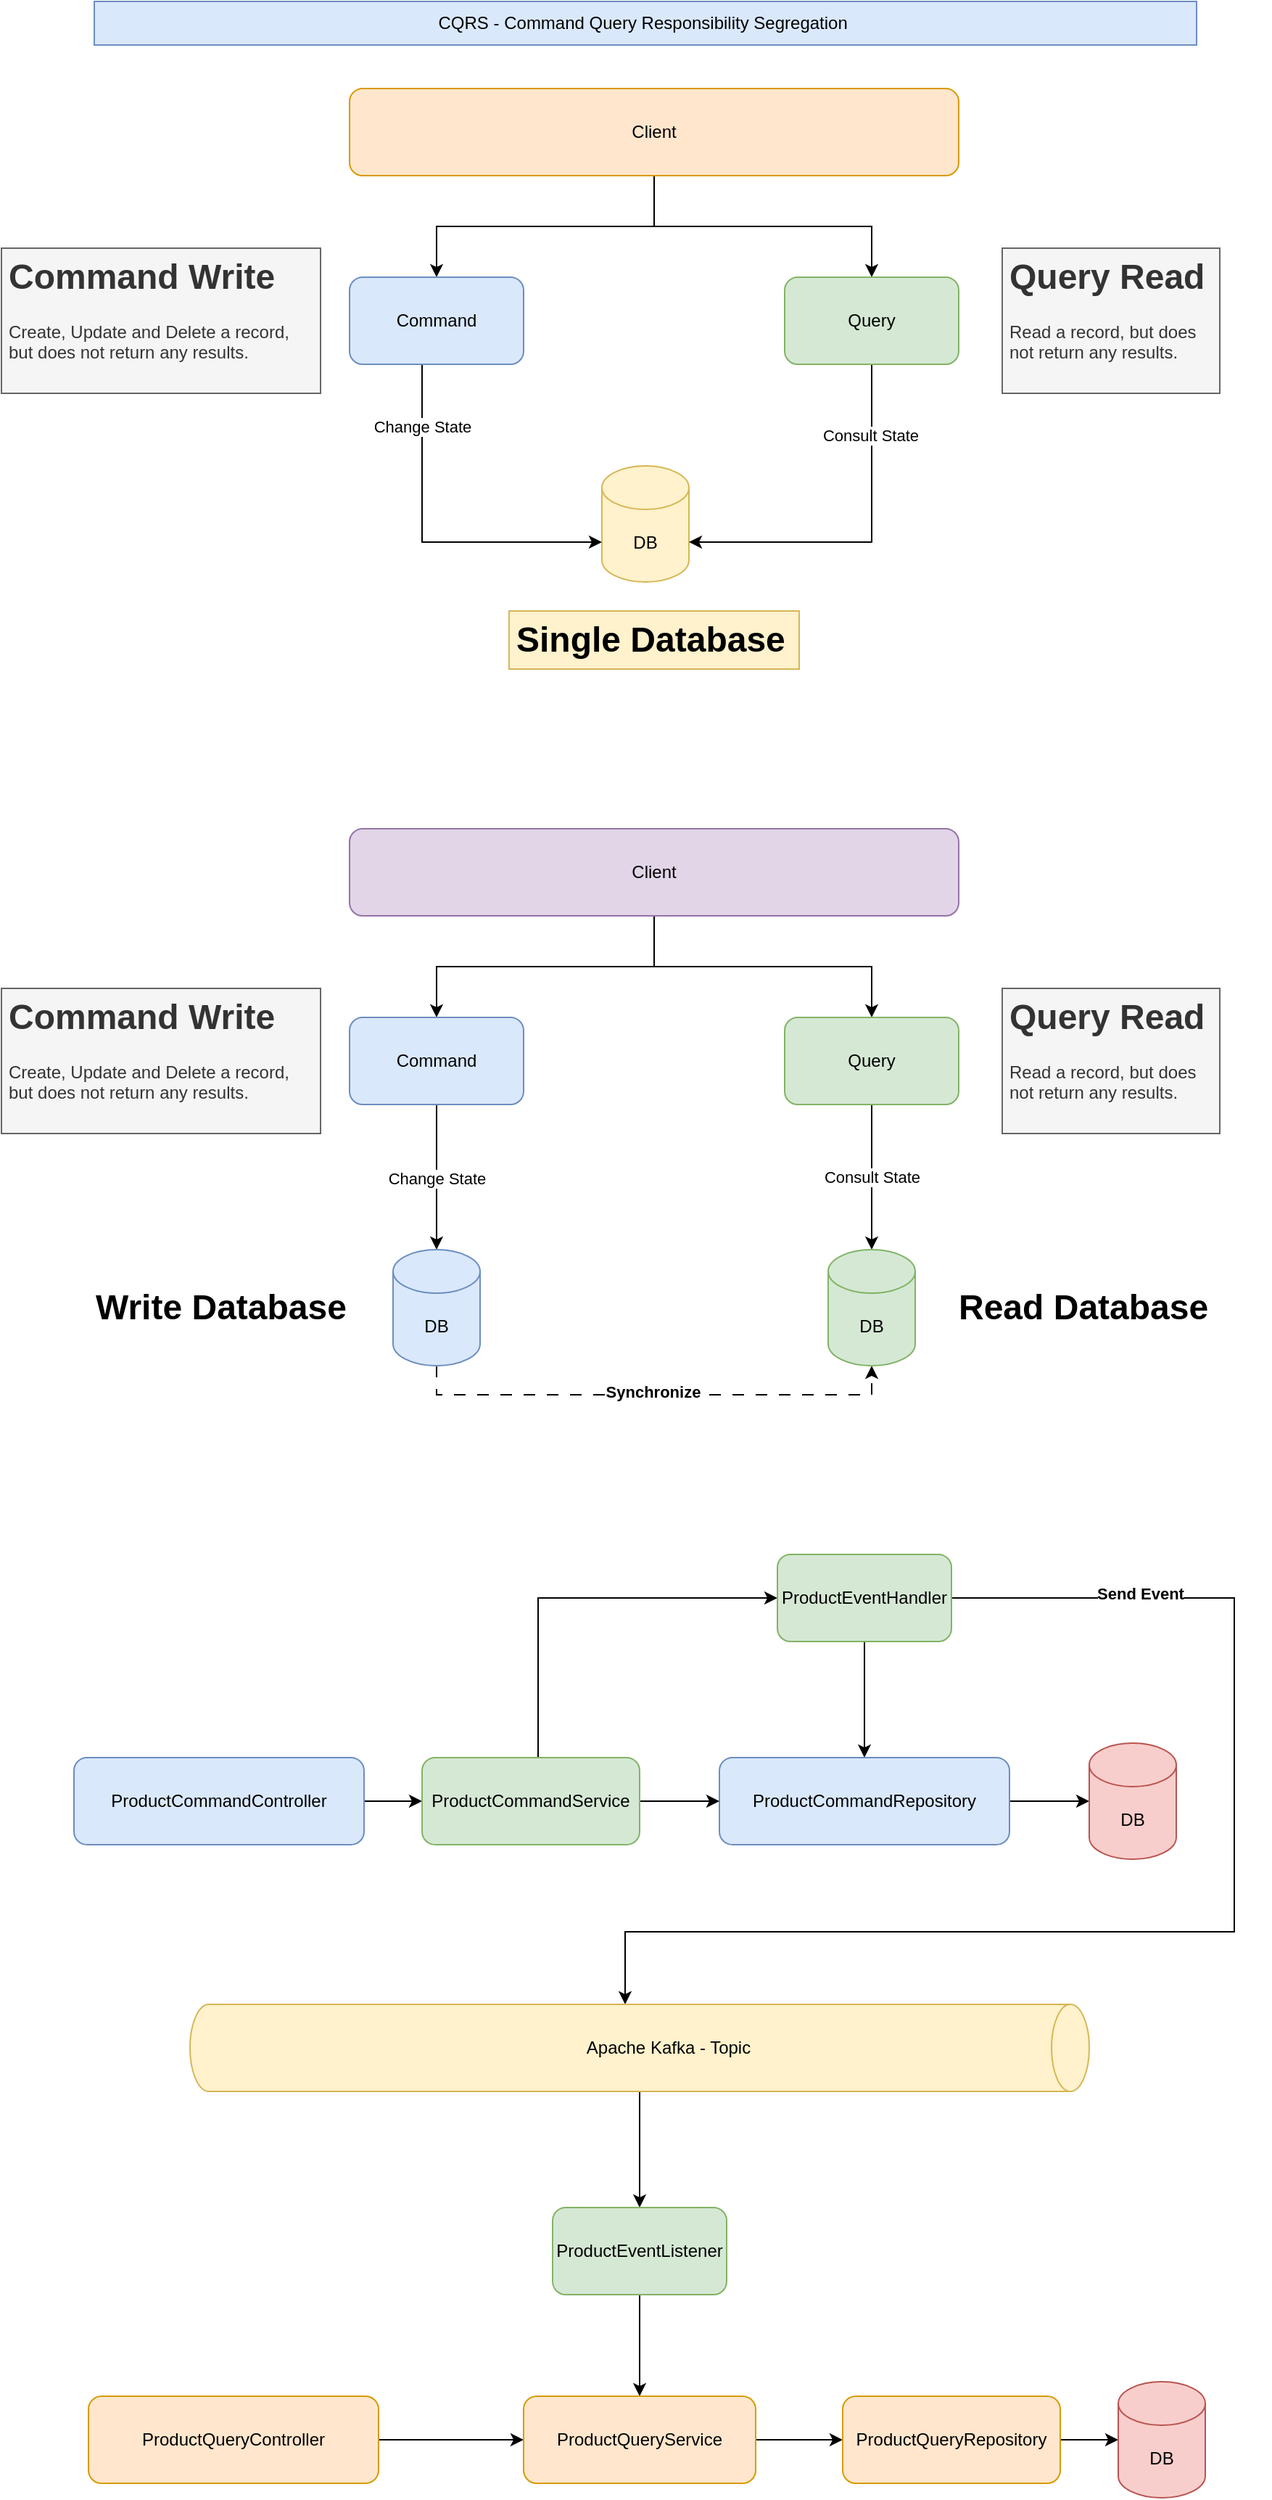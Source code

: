 <mxfile version="21.6.5" type="github">
  <diagram name="Página-1" id="UNy4F-vHESfdIuXOVOGJ">
    <mxGraphModel dx="2099" dy="812" grid="1" gridSize="10" guides="1" tooltips="1" connect="1" arrows="1" fold="1" page="1" pageScale="1" pageWidth="827" pageHeight="1169" math="0" shadow="0">
      <root>
        <mxCell id="0" />
        <mxCell id="1" parent="0" />
        <mxCell id="hL7jwnRb5231ex0UvQOb-1" value="CQRS - Command Query Responsibility&lt;span style=&quot;background-color: initial;&quot;&gt;&amp;nbsp;Segregation&amp;nbsp;&lt;/span&gt;" style="text;html=1;strokeColor=#6c8ebf;fillColor=#dae8fc;align=center;verticalAlign=middle;whiteSpace=wrap;rounded=0;" vertex="1" parent="1">
          <mxGeometry x="-186" y="80" width="760" height="30" as="geometry" />
        </mxCell>
        <mxCell id="hL7jwnRb5231ex0UvQOb-9" style="edgeStyle=orthogonalEdgeStyle;rounded=0;orthogonalLoop=1;jettySize=auto;html=1;" edge="1" parent="1" source="hL7jwnRb5231ex0UvQOb-2" target="hL7jwnRb5231ex0UvQOb-5">
          <mxGeometry relative="1" as="geometry" />
        </mxCell>
        <mxCell id="hL7jwnRb5231ex0UvQOb-10" style="edgeStyle=orthogonalEdgeStyle;rounded=0;orthogonalLoop=1;jettySize=auto;html=1;entryX=0.5;entryY=0;entryDx=0;entryDy=0;" edge="1" parent="1" source="hL7jwnRb5231ex0UvQOb-2" target="hL7jwnRb5231ex0UvQOb-6">
          <mxGeometry relative="1" as="geometry" />
        </mxCell>
        <mxCell id="hL7jwnRb5231ex0UvQOb-2" value="Client" style="rounded=1;whiteSpace=wrap;html=1;fillColor=#ffe6cc;strokeColor=#d79b00;" vertex="1" parent="1">
          <mxGeometry x="-10" y="140" width="420" height="60" as="geometry" />
        </mxCell>
        <mxCell id="hL7jwnRb5231ex0UvQOb-3" value="DB" style="shape=cylinder3;whiteSpace=wrap;html=1;boundedLbl=1;backgroundOutline=1;size=15;fillColor=#fff2cc;strokeColor=#d6b656;" vertex="1" parent="1">
          <mxGeometry x="164" y="400" width="60" height="80" as="geometry" />
        </mxCell>
        <mxCell id="hL7jwnRb5231ex0UvQOb-7" style="edgeStyle=orthogonalEdgeStyle;rounded=0;orthogonalLoop=1;jettySize=auto;html=1;entryX=0;entryY=0;entryDx=0;entryDy=52.5;entryPerimeter=0;" edge="1" parent="1" source="hL7jwnRb5231ex0UvQOb-5" target="hL7jwnRb5231ex0UvQOb-3">
          <mxGeometry relative="1" as="geometry">
            <Array as="points">
              <mxPoint x="40" y="453" />
            </Array>
          </mxGeometry>
        </mxCell>
        <mxCell id="hL7jwnRb5231ex0UvQOb-12" value="Change State" style="edgeLabel;html=1;align=center;verticalAlign=middle;resizable=0;points=[];" vertex="1" connectable="0" parent="hL7jwnRb5231ex0UvQOb-7">
          <mxGeometry x="-0.651" relative="1" as="geometry">
            <mxPoint as="offset" />
          </mxGeometry>
        </mxCell>
        <mxCell id="hL7jwnRb5231ex0UvQOb-5" value="Command" style="rounded=1;whiteSpace=wrap;html=1;fillColor=#dae8fc;strokeColor=#6c8ebf;" vertex="1" parent="1">
          <mxGeometry x="-10" y="270" width="120" height="60" as="geometry" />
        </mxCell>
        <mxCell id="hL7jwnRb5231ex0UvQOb-8" style="edgeStyle=orthogonalEdgeStyle;rounded=0;orthogonalLoop=1;jettySize=auto;html=1;entryX=1;entryY=0;entryDx=0;entryDy=52.5;entryPerimeter=0;" edge="1" parent="1" source="hL7jwnRb5231ex0UvQOb-6" target="hL7jwnRb5231ex0UvQOb-3">
          <mxGeometry relative="1" as="geometry">
            <Array as="points">
              <mxPoint x="350" y="453" />
            </Array>
          </mxGeometry>
        </mxCell>
        <mxCell id="hL7jwnRb5231ex0UvQOb-13" value="Consult State" style="edgeLabel;html=1;align=center;verticalAlign=middle;resizable=0;points=[];" vertex="1" connectable="0" parent="hL7jwnRb5231ex0UvQOb-8">
          <mxGeometry x="-0.606" y="-1" relative="1" as="geometry">
            <mxPoint as="offset" />
          </mxGeometry>
        </mxCell>
        <mxCell id="hL7jwnRb5231ex0UvQOb-6" value="Query" style="rounded=1;whiteSpace=wrap;html=1;fillColor=#d5e8d4;strokeColor=#82b366;" vertex="1" parent="1">
          <mxGeometry x="290" y="270" width="120" height="60" as="geometry" />
        </mxCell>
        <mxCell id="hL7jwnRb5231ex0UvQOb-11" value="&lt;h1&gt;Single Database&lt;/h1&gt;" style="text;html=1;strokeColor=#d6b656;fillColor=#fff2cc;spacing=5;spacingTop=-20;whiteSpace=wrap;overflow=hidden;rounded=0;" vertex="1" parent="1">
          <mxGeometry x="100" y="500" width="200" height="40" as="geometry" />
        </mxCell>
        <mxCell id="hL7jwnRb5231ex0UvQOb-14" value="&lt;h1&gt;Command Write&lt;/h1&gt;&lt;div&gt;Create, Update and Delete a record, but&amp;nbsp;does not return any results.&amp;nbsp;&amp;nbsp;&lt;/div&gt;" style="text;html=1;strokeColor=#666666;fillColor=#f5f5f5;spacing=5;spacingTop=-20;whiteSpace=wrap;overflow=hidden;rounded=0;fontColor=#333333;" vertex="1" parent="1">
          <mxGeometry x="-250" y="250" width="220" height="100" as="geometry" />
        </mxCell>
        <mxCell id="hL7jwnRb5231ex0UvQOb-15" value="&lt;h1&gt;Query Read&lt;/h1&gt;&lt;div&gt;Read a record, but&amp;nbsp;does not return any results.&amp;nbsp;&lt;/div&gt;" style="text;html=1;strokeColor=#666666;fillColor=#f5f5f5;spacing=5;spacingTop=-20;whiteSpace=wrap;overflow=hidden;rounded=0;fontColor=#333333;" vertex="1" parent="1">
          <mxGeometry x="440" y="250" width="150" height="100" as="geometry" />
        </mxCell>
        <mxCell id="hL7jwnRb5231ex0UvQOb-16" style="edgeStyle=orthogonalEdgeStyle;rounded=0;orthogonalLoop=1;jettySize=auto;html=1;" edge="1" parent="1" source="hL7jwnRb5231ex0UvQOb-18" target="hL7jwnRb5231ex0UvQOb-22">
          <mxGeometry relative="1" as="geometry" />
        </mxCell>
        <mxCell id="hL7jwnRb5231ex0UvQOb-17" style="edgeStyle=orthogonalEdgeStyle;rounded=0;orthogonalLoop=1;jettySize=auto;html=1;entryX=0.5;entryY=0;entryDx=0;entryDy=0;" edge="1" parent="1" source="hL7jwnRb5231ex0UvQOb-18" target="hL7jwnRb5231ex0UvQOb-25">
          <mxGeometry relative="1" as="geometry" />
        </mxCell>
        <mxCell id="hL7jwnRb5231ex0UvQOb-18" value="Client" style="rounded=1;whiteSpace=wrap;html=1;fillColor=#e1d5e7;strokeColor=#9673a6;" vertex="1" parent="1">
          <mxGeometry x="-10" y="650" width="420" height="60" as="geometry" />
        </mxCell>
        <mxCell id="hL7jwnRb5231ex0UvQOb-20" style="edgeStyle=orthogonalEdgeStyle;rounded=0;orthogonalLoop=1;jettySize=auto;html=1;entryX=0.5;entryY=0;entryDx=0;entryDy=0;entryPerimeter=0;" edge="1" parent="1" source="hL7jwnRb5231ex0UvQOb-22" target="hL7jwnRb5231ex0UvQOb-29">
          <mxGeometry relative="1" as="geometry">
            <Array as="points" />
            <mxPoint x="40" y="990" as="targetPoint" />
          </mxGeometry>
        </mxCell>
        <mxCell id="hL7jwnRb5231ex0UvQOb-21" value="Change State" style="edgeLabel;html=1;align=center;verticalAlign=middle;resizable=0;points=[];" vertex="1" connectable="0" parent="hL7jwnRb5231ex0UvQOb-20">
          <mxGeometry x="-0.651" relative="1" as="geometry">
            <mxPoint y="33" as="offset" />
          </mxGeometry>
        </mxCell>
        <mxCell id="hL7jwnRb5231ex0UvQOb-22" value="Command" style="rounded=1;whiteSpace=wrap;html=1;fillColor=#dae8fc;strokeColor=#6c8ebf;" vertex="1" parent="1">
          <mxGeometry x="-10" y="780" width="120" height="60" as="geometry" />
        </mxCell>
        <mxCell id="hL7jwnRb5231ex0UvQOb-23" style="edgeStyle=orthogonalEdgeStyle;rounded=0;orthogonalLoop=1;jettySize=auto;html=1;" edge="1" parent="1" source="hL7jwnRb5231ex0UvQOb-25" target="hL7jwnRb5231ex0UvQOb-30">
          <mxGeometry relative="1" as="geometry">
            <Array as="points">
              <mxPoint x="350" y="963" />
            </Array>
            <mxPoint x="350" y="990" as="targetPoint" />
          </mxGeometry>
        </mxCell>
        <mxCell id="hL7jwnRb5231ex0UvQOb-24" value="Consult State" style="edgeLabel;html=1;align=center;verticalAlign=middle;resizable=0;points=[];" vertex="1" connectable="0" parent="hL7jwnRb5231ex0UvQOb-23">
          <mxGeometry x="-0.606" y="-1" relative="1" as="geometry">
            <mxPoint x="1" y="30" as="offset" />
          </mxGeometry>
        </mxCell>
        <mxCell id="hL7jwnRb5231ex0UvQOb-25" value="Query" style="rounded=1;whiteSpace=wrap;html=1;fillColor=#d5e8d4;strokeColor=#82b366;" vertex="1" parent="1">
          <mxGeometry x="290" y="780" width="120" height="60" as="geometry" />
        </mxCell>
        <mxCell id="hL7jwnRb5231ex0UvQOb-27" value="&lt;h1&gt;Command Write&lt;/h1&gt;&lt;div&gt;Create, Update and Delete a record, but&amp;nbsp;does not return any results.&amp;nbsp;&amp;nbsp;&lt;/div&gt;" style="text;html=1;strokeColor=#666666;fillColor=#f5f5f5;spacing=5;spacingTop=-20;whiteSpace=wrap;overflow=hidden;rounded=0;fontColor=#333333;" vertex="1" parent="1">
          <mxGeometry x="-250" y="760" width="220" height="100" as="geometry" />
        </mxCell>
        <mxCell id="hL7jwnRb5231ex0UvQOb-28" value="&lt;h1&gt;Query Read&lt;/h1&gt;&lt;div&gt;Read a record, but&amp;nbsp;does not return any results.&amp;nbsp;&lt;/div&gt;" style="text;html=1;strokeColor=#666666;fillColor=#f5f5f5;spacing=5;spacingTop=-20;whiteSpace=wrap;overflow=hidden;rounded=0;fontColor=#333333;" vertex="1" parent="1">
          <mxGeometry x="440" y="760" width="150" height="100" as="geometry" />
        </mxCell>
        <mxCell id="hL7jwnRb5231ex0UvQOb-33" style="edgeStyle=orthogonalEdgeStyle;rounded=0;orthogonalLoop=1;jettySize=auto;html=1;entryX=0.5;entryY=1;entryDx=0;entryDy=0;entryPerimeter=0;dashed=1;dashPattern=8 8;" edge="1" parent="1" source="hL7jwnRb5231ex0UvQOb-29" target="hL7jwnRb5231ex0UvQOb-30">
          <mxGeometry relative="1" as="geometry">
            <Array as="points">
              <mxPoint x="50" y="1040" />
              <mxPoint x="350" y="1040" />
            </Array>
          </mxGeometry>
        </mxCell>
        <mxCell id="hL7jwnRb5231ex0UvQOb-34" value="&lt;b&gt;Synchronize&lt;/b&gt;" style="edgeLabel;html=1;align=center;verticalAlign=middle;resizable=0;points=[];" vertex="1" connectable="0" parent="hL7jwnRb5231ex0UvQOb-33">
          <mxGeometry x="-0.006" y="2" relative="1" as="geometry">
            <mxPoint as="offset" />
          </mxGeometry>
        </mxCell>
        <mxCell id="hL7jwnRb5231ex0UvQOb-29" value="DB" style="shape=cylinder3;whiteSpace=wrap;html=1;boundedLbl=1;backgroundOutline=1;size=15;fillColor=#dae8fc;strokeColor=#6c8ebf;" vertex="1" parent="1">
          <mxGeometry x="20" y="940" width="60" height="80" as="geometry" />
        </mxCell>
        <mxCell id="hL7jwnRb5231ex0UvQOb-30" value="DB" style="shape=cylinder3;whiteSpace=wrap;html=1;boundedLbl=1;backgroundOutline=1;size=15;fillColor=#d5e8d4;strokeColor=#82b366;" vertex="1" parent="1">
          <mxGeometry x="320" y="940" width="60" height="80" as="geometry" />
        </mxCell>
        <mxCell id="hL7jwnRb5231ex0UvQOb-31" value="&lt;h1&gt;Write Database&lt;/h1&gt;&lt;div&gt;&lt;br&gt;&lt;/div&gt;" style="text;html=1;strokeColor=none;fillColor=none;spacing=5;spacingTop=-20;whiteSpace=wrap;overflow=hidden;rounded=0;" vertex="1" parent="1">
          <mxGeometry x="-190" y="960" width="220" height="40" as="geometry" />
        </mxCell>
        <mxCell id="hL7jwnRb5231ex0UvQOb-32" value="&lt;h1&gt;Read Database&lt;/h1&gt;&lt;div&gt;&lt;br&gt;&lt;/div&gt;" style="text;html=1;strokeColor=none;fillColor=none;spacing=5;spacingTop=-20;whiteSpace=wrap;overflow=hidden;rounded=0;" vertex="1" parent="1">
          <mxGeometry x="405" y="960" width="220" height="40" as="geometry" />
        </mxCell>
        <mxCell id="hL7jwnRb5231ex0UvQOb-38" style="edgeStyle=orthogonalEdgeStyle;rounded=0;orthogonalLoop=1;jettySize=auto;html=1;entryX=0;entryY=0.5;entryDx=0;entryDy=0;" edge="1" parent="1" source="hL7jwnRb5231ex0UvQOb-52" target="hL7jwnRb5231ex0UvQOb-36">
          <mxGeometry relative="1" as="geometry">
            <Array as="points">
              <mxPoint x="120" y="1180" />
            </Array>
          </mxGeometry>
        </mxCell>
        <mxCell id="hL7jwnRb5231ex0UvQOb-53" style="edgeStyle=orthogonalEdgeStyle;rounded=0;orthogonalLoop=1;jettySize=auto;html=1;entryX=0;entryY=0.5;entryDx=0;entryDy=0;" edge="1" parent="1" source="hL7jwnRb5231ex0UvQOb-35" target="hL7jwnRb5231ex0UvQOb-52">
          <mxGeometry relative="1" as="geometry" />
        </mxCell>
        <mxCell id="hL7jwnRb5231ex0UvQOb-35" value="ProductCommandController" style="rounded=1;whiteSpace=wrap;html=1;fillColor=#dae8fc;strokeColor=#6c8ebf;" vertex="1" parent="1">
          <mxGeometry x="-200" y="1290" width="200" height="60" as="geometry" />
        </mxCell>
        <mxCell id="hL7jwnRb5231ex0UvQOb-39" style="edgeStyle=orthogonalEdgeStyle;rounded=0;orthogonalLoop=1;jettySize=auto;html=1;" edge="1" parent="1" source="hL7jwnRb5231ex0UvQOb-36" target="hL7jwnRb5231ex0UvQOb-37">
          <mxGeometry relative="1" as="geometry" />
        </mxCell>
        <mxCell id="hL7jwnRb5231ex0UvQOb-40" style="edgeStyle=orthogonalEdgeStyle;rounded=0;orthogonalLoop=1;jettySize=auto;html=1;" edge="1" parent="1" source="hL7jwnRb5231ex0UvQOb-36">
          <mxGeometry relative="1" as="geometry">
            <mxPoint x="180" y="1460" as="targetPoint" />
            <Array as="points">
              <mxPoint x="600" y="1180" />
              <mxPoint x="600" y="1410" />
              <mxPoint x="180" y="1410" />
            </Array>
          </mxGeometry>
        </mxCell>
        <mxCell id="hL7jwnRb5231ex0UvQOb-47" value="&lt;b&gt;Send Event&lt;/b&gt;" style="edgeLabel;html=1;align=center;verticalAlign=middle;resizable=0;points=[];" vertex="1" connectable="0" parent="hL7jwnRb5231ex0UvQOb-40">
          <mxGeometry x="-0.71" y="3" relative="1" as="geometry">
            <mxPoint as="offset" />
          </mxGeometry>
        </mxCell>
        <mxCell id="hL7jwnRb5231ex0UvQOb-36" value="ProductEventHandler" style="rounded=1;whiteSpace=wrap;html=1;fillColor=#d5e8d4;strokeColor=#82b366;" vertex="1" parent="1">
          <mxGeometry x="285" y="1150" width="120" height="60" as="geometry" />
        </mxCell>
        <mxCell id="hL7jwnRb5231ex0UvQOb-42" style="edgeStyle=orthogonalEdgeStyle;rounded=0;orthogonalLoop=1;jettySize=auto;html=1;" edge="1" parent="1" source="hL7jwnRb5231ex0UvQOb-37" target="hL7jwnRb5231ex0UvQOb-41">
          <mxGeometry relative="1" as="geometry" />
        </mxCell>
        <mxCell id="hL7jwnRb5231ex0UvQOb-37" value="ProductCommandRepository" style="rounded=1;whiteSpace=wrap;html=1;fillColor=#dae8fc;strokeColor=#6c8ebf;" vertex="1" parent="1">
          <mxGeometry x="245" y="1290" width="200" height="60" as="geometry" />
        </mxCell>
        <mxCell id="hL7jwnRb5231ex0UvQOb-41" value="DB" style="shape=cylinder3;whiteSpace=wrap;html=1;boundedLbl=1;backgroundOutline=1;size=15;fillColor=#f8cecc;strokeColor=#b85450;" vertex="1" parent="1">
          <mxGeometry x="500" y="1280" width="60" height="80" as="geometry" />
        </mxCell>
        <mxCell id="hL7jwnRb5231ex0UvQOb-51" style="edgeStyle=orthogonalEdgeStyle;rounded=0;orthogonalLoop=1;jettySize=auto;html=1;" edge="1" parent="1" source="hL7jwnRb5231ex0UvQOb-45" target="hL7jwnRb5231ex0UvQOb-49">
          <mxGeometry relative="1" as="geometry" />
        </mxCell>
        <mxCell id="hL7jwnRb5231ex0UvQOb-45" value="" style="shape=cylinder3;whiteSpace=wrap;html=1;boundedLbl=1;backgroundOutline=1;size=13;rotation=90;fillColor=#fff2cc;strokeColor=#d6b656;" vertex="1" parent="1">
          <mxGeometry x="160" y="1180" width="60" height="620" as="geometry" />
        </mxCell>
        <mxCell id="hL7jwnRb5231ex0UvQOb-46" value="Apache Kafka - Topic" style="text;html=1;strokeColor=none;fillColor=none;align=center;verticalAlign=middle;whiteSpace=wrap;rounded=0;" vertex="1" parent="1">
          <mxGeometry x="150" y="1475" width="120" height="30" as="geometry" />
        </mxCell>
        <mxCell id="hL7jwnRb5231ex0UvQOb-60" style="edgeStyle=orthogonalEdgeStyle;rounded=0;orthogonalLoop=1;jettySize=auto;html=1;entryX=0;entryY=0.5;entryDx=0;entryDy=0;" edge="1" parent="1" source="hL7jwnRb5231ex0UvQOb-48" target="hL7jwnRb5231ex0UvQOb-50">
          <mxGeometry relative="1" as="geometry" />
        </mxCell>
        <mxCell id="hL7jwnRb5231ex0UvQOb-48" value="ProductQueryController" style="rounded=1;whiteSpace=wrap;html=1;fillColor=#ffe6cc;strokeColor=#d79b00;" vertex="1" parent="1">
          <mxGeometry x="-190" y="1730" width="200" height="60" as="geometry" />
        </mxCell>
        <mxCell id="hL7jwnRb5231ex0UvQOb-55" style="edgeStyle=orthogonalEdgeStyle;rounded=0;orthogonalLoop=1;jettySize=auto;html=1;entryX=0.5;entryY=0;entryDx=0;entryDy=0;" edge="1" parent="1" source="hL7jwnRb5231ex0UvQOb-49" target="hL7jwnRb5231ex0UvQOb-50">
          <mxGeometry relative="1" as="geometry" />
        </mxCell>
        <mxCell id="hL7jwnRb5231ex0UvQOb-49" value="ProductEventListener" style="rounded=1;whiteSpace=wrap;html=1;fillColor=#d5e8d4;strokeColor=#82b366;" vertex="1" parent="1">
          <mxGeometry x="130" y="1600" width="120" height="60" as="geometry" />
        </mxCell>
        <mxCell id="hL7jwnRb5231ex0UvQOb-57" value="" style="edgeStyle=orthogonalEdgeStyle;rounded=0;orthogonalLoop=1;jettySize=auto;html=1;" edge="1" parent="1" source="hL7jwnRb5231ex0UvQOb-50" target="hL7jwnRb5231ex0UvQOb-56">
          <mxGeometry relative="1" as="geometry" />
        </mxCell>
        <mxCell id="hL7jwnRb5231ex0UvQOb-50" value="ProductQueryService" style="rounded=1;whiteSpace=wrap;html=1;fillColor=#ffe6cc;strokeColor=#d79b00;" vertex="1" parent="1">
          <mxGeometry x="110" y="1730" width="160" height="60" as="geometry" />
        </mxCell>
        <mxCell id="hL7jwnRb5231ex0UvQOb-54" style="edgeStyle=orthogonalEdgeStyle;rounded=0;orthogonalLoop=1;jettySize=auto;html=1;entryX=0;entryY=0.5;entryDx=0;entryDy=0;" edge="1" parent="1" source="hL7jwnRb5231ex0UvQOb-52" target="hL7jwnRb5231ex0UvQOb-37">
          <mxGeometry relative="1" as="geometry" />
        </mxCell>
        <mxCell id="hL7jwnRb5231ex0UvQOb-52" value="ProductCommandService" style="rounded=1;whiteSpace=wrap;html=1;fillColor=#d5e8d4;strokeColor=#82b366;" vertex="1" parent="1">
          <mxGeometry x="40" y="1290" width="150" height="60" as="geometry" />
        </mxCell>
        <mxCell id="hL7jwnRb5231ex0UvQOb-59" style="edgeStyle=orthogonalEdgeStyle;rounded=0;orthogonalLoop=1;jettySize=auto;html=1;" edge="1" parent="1" source="hL7jwnRb5231ex0UvQOb-56" target="hL7jwnRb5231ex0UvQOb-58">
          <mxGeometry relative="1" as="geometry" />
        </mxCell>
        <mxCell id="hL7jwnRb5231ex0UvQOb-56" value="ProductQueryRepository" style="whiteSpace=wrap;html=1;rounded=1;fillColor=#ffe6cc;strokeColor=#d79b00;" vertex="1" parent="1">
          <mxGeometry x="330" y="1730" width="150" height="60" as="geometry" />
        </mxCell>
        <mxCell id="hL7jwnRb5231ex0UvQOb-58" value="DB" style="shape=cylinder3;whiteSpace=wrap;html=1;boundedLbl=1;backgroundOutline=1;size=15;fillColor=#f8cecc;strokeColor=#b85450;" vertex="1" parent="1">
          <mxGeometry x="520" y="1720" width="60" height="80" as="geometry" />
        </mxCell>
      </root>
    </mxGraphModel>
  </diagram>
</mxfile>
